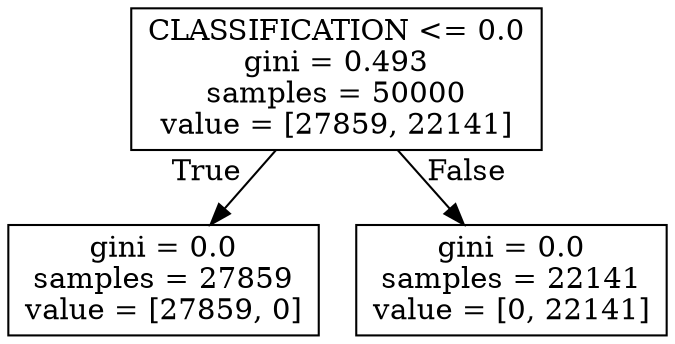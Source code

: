 digraph Tree {
node [shape=box] ;
0 [label="CLASSIFICATION <= 0.0\ngini = 0.493\nsamples = 50000\nvalue = [27859, 22141]"] ;
1 [label="gini = 0.0\nsamples = 27859\nvalue = [27859, 0]"] ;
0 -> 1 [labeldistance=2.5, labelangle=45, headlabel="True"] ;
2 [label="gini = 0.0\nsamples = 22141\nvalue = [0, 22141]"] ;
0 -> 2 [labeldistance=2.5, labelangle=-45, headlabel="False"] ;
}